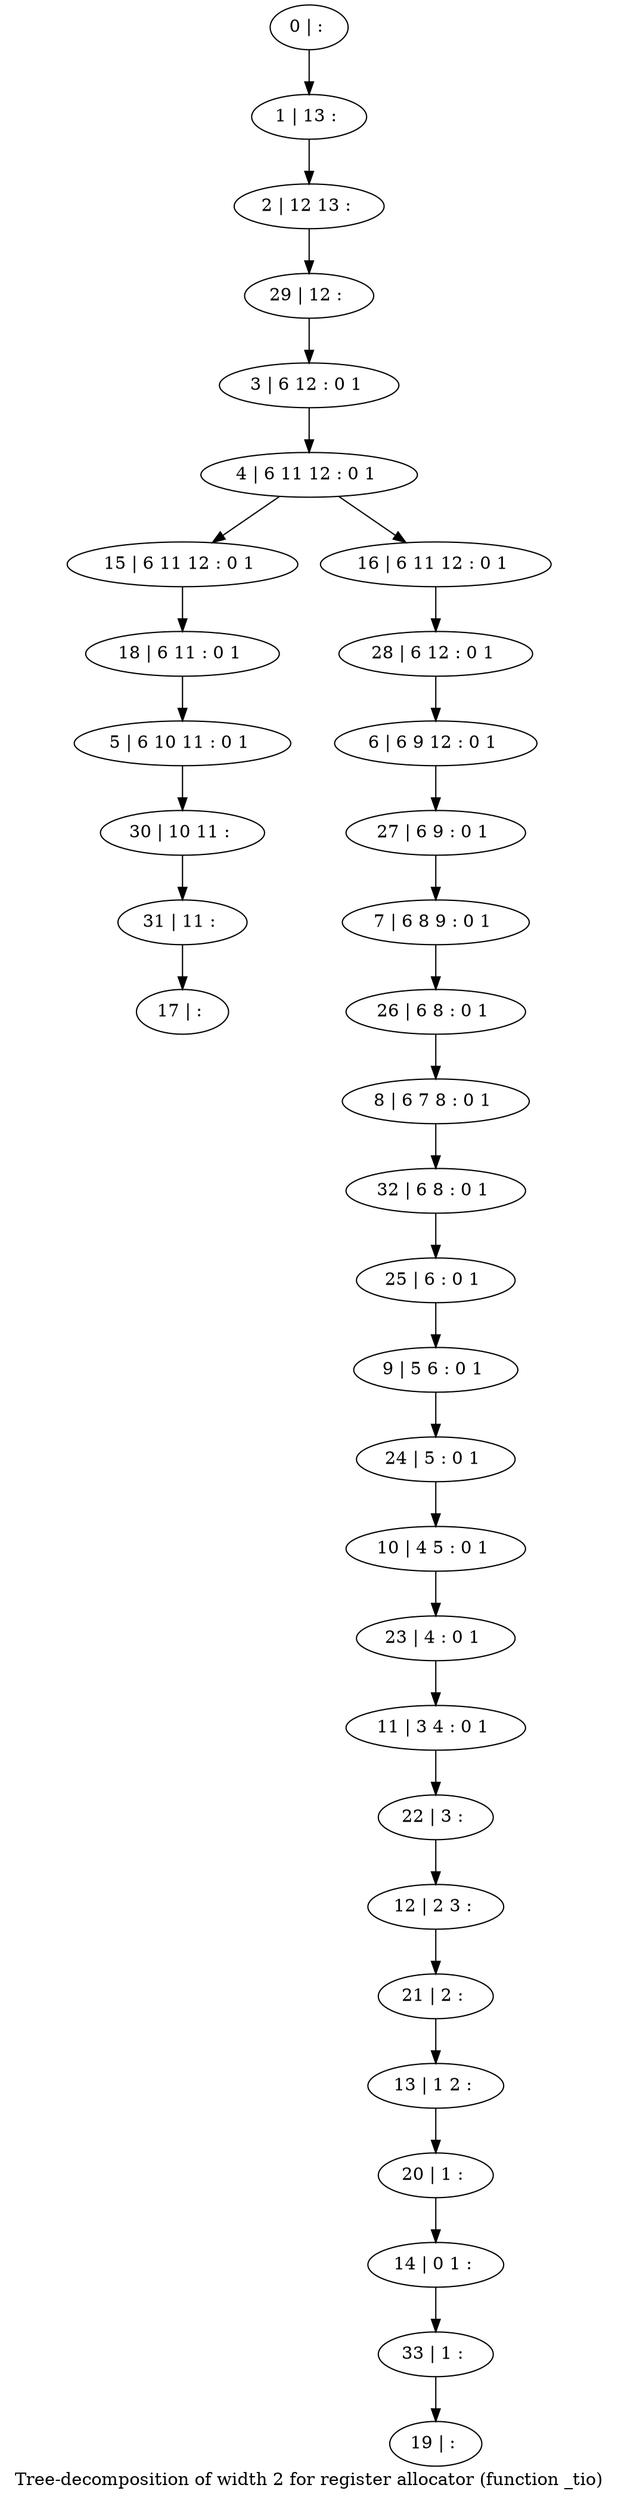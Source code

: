 digraph G {
graph [label="Tree-decomposition of width 2 for register allocator (function _tio)"]
0[label="0 | : "];
1[label="1 | 13 : "];
2[label="2 | 12 13 : "];
3[label="3 | 6 12 : 0 1 "];
4[label="4 | 6 11 12 : 0 1 "];
5[label="5 | 6 10 11 : 0 1 "];
6[label="6 | 6 9 12 : 0 1 "];
7[label="7 | 6 8 9 : 0 1 "];
8[label="8 | 6 7 8 : 0 1 "];
9[label="9 | 5 6 : 0 1 "];
10[label="10 | 4 5 : 0 1 "];
11[label="11 | 3 4 : 0 1 "];
12[label="12 | 2 3 : "];
13[label="13 | 1 2 : "];
14[label="14 | 0 1 : "];
15[label="15 | 6 11 12 : 0 1 "];
16[label="16 | 6 11 12 : 0 1 "];
17[label="17 | : "];
18[label="18 | 6 11 : 0 1 "];
19[label="19 | : "];
20[label="20 | 1 : "];
21[label="21 | 2 : "];
22[label="22 | 3 : "];
23[label="23 | 4 : 0 1 "];
24[label="24 | 5 : 0 1 "];
25[label="25 | 6 : 0 1 "];
26[label="26 | 6 8 : 0 1 "];
27[label="27 | 6 9 : 0 1 "];
28[label="28 | 6 12 : 0 1 "];
29[label="29 | 12 : "];
30[label="30 | 10 11 : "];
31[label="31 | 11 : "];
32[label="32 | 6 8 : 0 1 "];
33[label="33 | 1 : "];
0->1 ;
1->2 ;
3->4 ;
4->15 ;
4->16 ;
18->5 ;
15->18 ;
20->14 ;
13->20 ;
21->13 ;
12->21 ;
22->12 ;
11->22 ;
23->11 ;
10->23 ;
24->10 ;
9->24 ;
25->9 ;
26->8 ;
7->26 ;
27->7 ;
6->27 ;
28->6 ;
16->28 ;
29->3 ;
2->29 ;
5->30 ;
31->17 ;
30->31 ;
32->25 ;
8->32 ;
33->19 ;
14->33 ;
}
